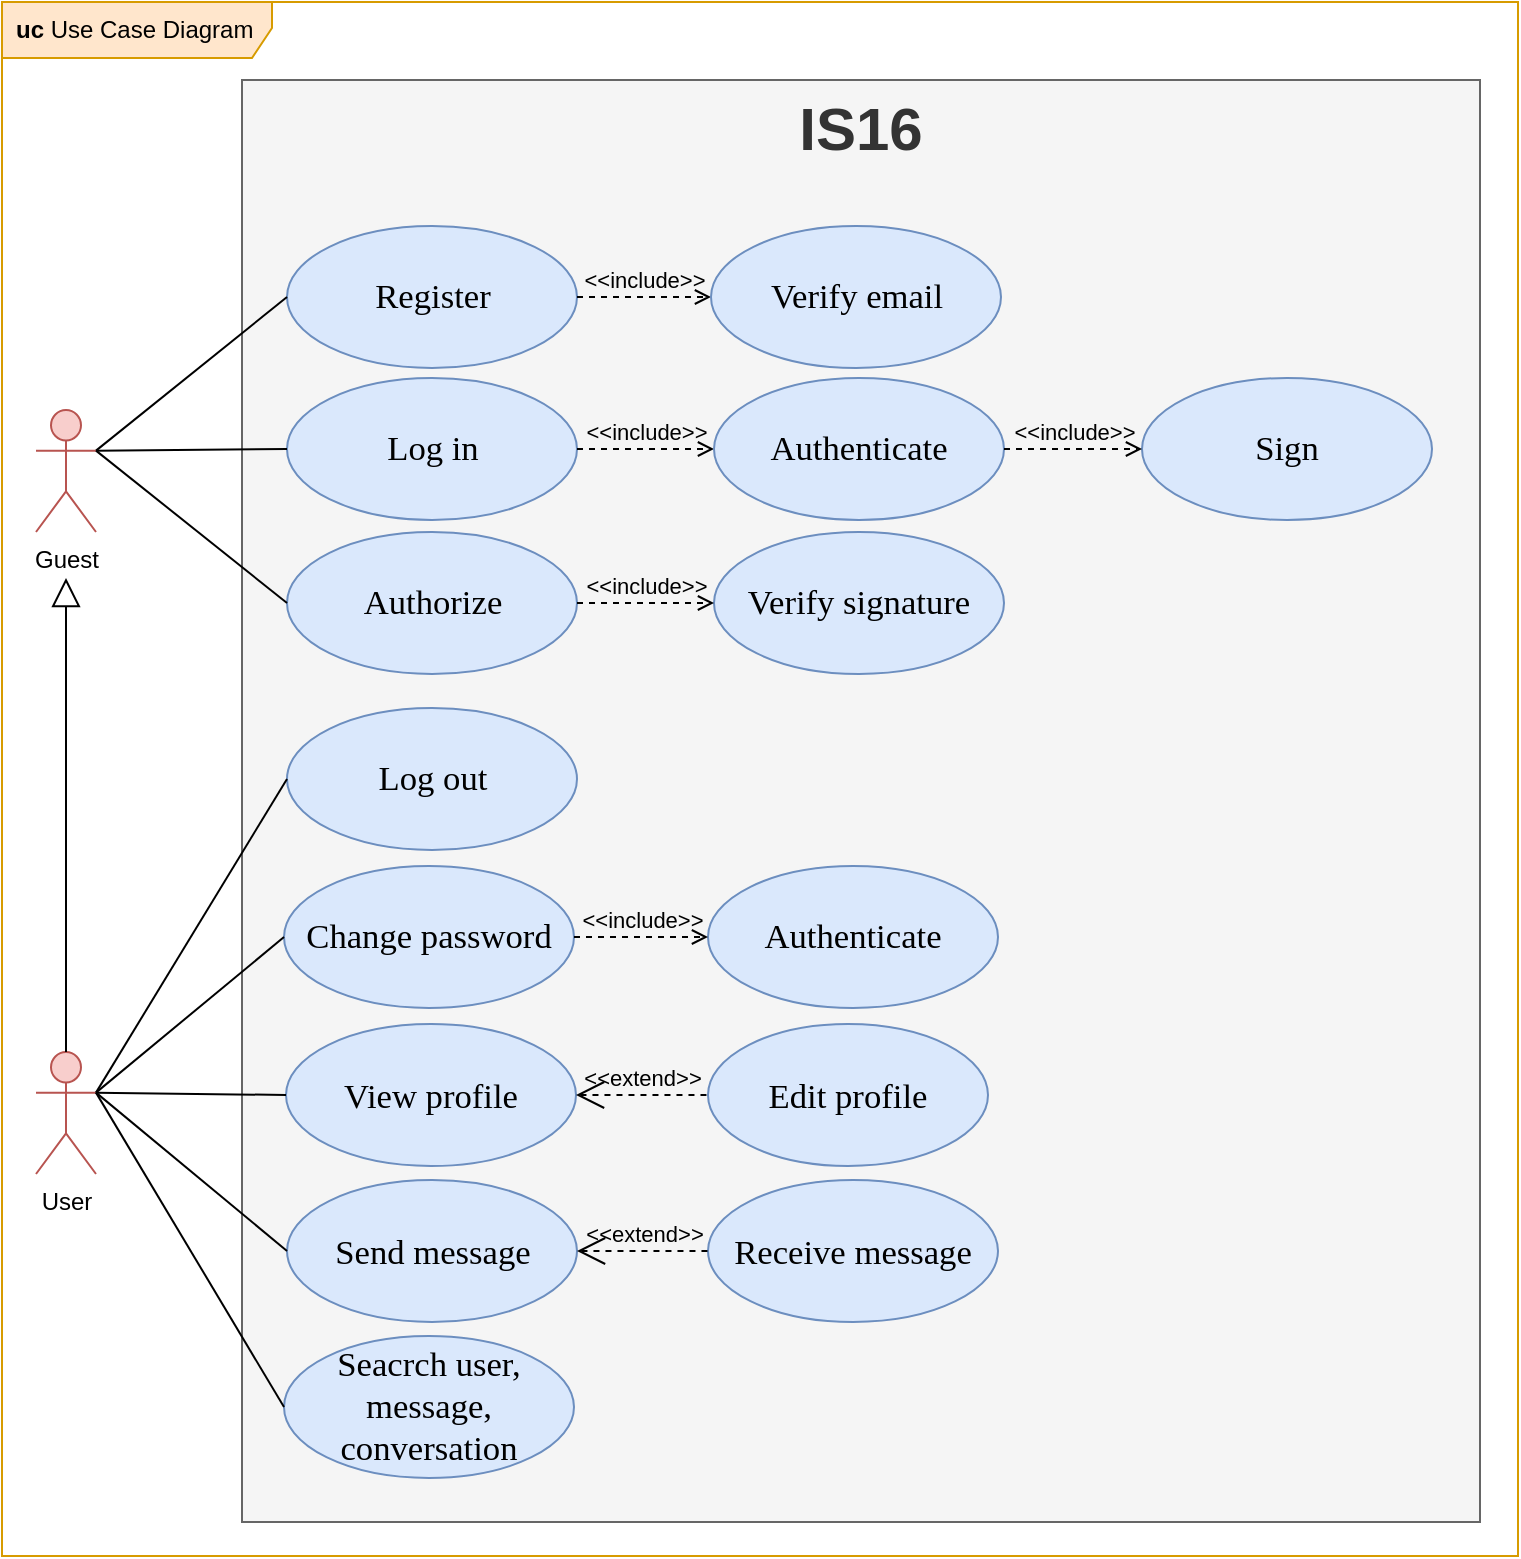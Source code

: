 <mxfile>
    <diagram id="mJmhTR1fYMP7_OaIdNS1" name="Use Case">
        <mxGraphModel dx="172" dy="212" grid="0" gridSize="10" guides="1" tooltips="1" connect="1" arrows="1" fold="1" page="0" pageScale="1" pageWidth="827" pageHeight="1169" math="0" shadow="0">
            <root>
                <mxCell id="0"/>
                <mxCell id="1" parent="0"/>
                <mxCell id="34" value="&lt;b&gt;uc &lt;/b&gt;Use Case Diagram" style="shape=umlFrame;whiteSpace=wrap;html=1;width=135;height=28;boundedLbl=1;verticalAlign=middle;align=left;spacingLeft=5;fillColor=#ffe6cc;strokeColor=#d79b00;swimlaneFillColor=#FFFFFF;" parent="1" vertex="1">
                    <mxGeometry x="418" y="358" width="758" height="777" as="geometry"/>
                </mxCell>
                <mxCell id="33" value="&lt;font style=&quot;font-size: 30px&quot;&gt;IS16&lt;/font&gt;" style="shape=rect;html=1;verticalAlign=top;fontStyle=1;whiteSpace=wrap;align=center;fillColor=#f5f5f5;strokeColor=#666666;fontColor=#333333;" parent="1" vertex="1">
                    <mxGeometry x="538" y="397" width="619" height="721" as="geometry"/>
                </mxCell>
                <mxCell id="2" value="&lt;span style=&quot;font-size: 13.0pt ; line-height: 115% ; font-family: &amp;#34;times new roman&amp;#34; , serif&quot;&gt;View profile&lt;/span&gt;" style="ellipse;whiteSpace=wrap;html=1;fillColor=#dae8fc;strokeColor=#6c8ebf;" parent="1" vertex="1">
                    <mxGeometry x="560" y="869" width="145" height="71" as="geometry"/>
                </mxCell>
                <mxCell id="3" value="User" style="shape=umlActor;verticalLabelPosition=bottom;verticalAlign=top;html=1;fillColor=#f8cecc;strokeColor=#b85450;" parent="1" vertex="1">
                    <mxGeometry x="435" y="883" width="30" height="61" as="geometry"/>
                </mxCell>
                <mxCell id="4" value="" style="edgeStyle=none;html=1;endArrow=none;verticalAlign=bottom;exitX=1;exitY=0.333;exitDx=0;exitDy=0;exitPerimeter=0;entryX=0;entryY=0.5;entryDx=0;entryDy=0;" parent="1" source="3" target="2" edge="1">
                    <mxGeometry width="160" relative="1" as="geometry">
                        <mxPoint x="475" y="810" as="sourcePoint"/>
                        <mxPoint x="585" y="774" as="targetPoint"/>
                    </mxGeometry>
                </mxCell>
                <mxCell id="5" value="&lt;span style=&quot;font-size: 13.0pt ; line-height: 115% ; font-family: &amp;#34;times new roman&amp;#34; , serif&quot;&gt;Edit profile&lt;/span&gt;" style="ellipse;whiteSpace=wrap;html=1;fillColor=#dae8fc;strokeColor=#6c8ebf;" parent="1" vertex="1">
                    <mxGeometry x="771" y="869" width="140" height="71" as="geometry"/>
                </mxCell>
                <mxCell id="6" value="&amp;lt;&amp;lt;extend&amp;gt;&amp;gt;" style="edgeStyle=none;html=1;startArrow=open;endArrow=none;startSize=12;verticalAlign=bottom;dashed=1;labelBackgroundColor=none;exitX=1;exitY=0.5;exitDx=0;exitDy=0;entryX=0;entryY=0.5;entryDx=0;entryDy=0;" parent="1" source="2" target="5" edge="1">
                    <mxGeometry width="160" relative="1" as="geometry">
                        <mxPoint x="724" y="868" as="sourcePoint"/>
                        <mxPoint x="884" y="868" as="targetPoint"/>
                    </mxGeometry>
                </mxCell>
                <mxCell id="7" value="&lt;font face=&quot;times new roman, serif&quot;&gt;&lt;span style=&quot;font-size: 17.333px&quot;&gt;Log out&lt;/span&gt;&lt;/font&gt;" style="ellipse;whiteSpace=wrap;html=1;fillColor=#dae8fc;strokeColor=#6c8ebf;" parent="1" vertex="1">
                    <mxGeometry x="560.5" y="711" width="145" height="71" as="geometry"/>
                </mxCell>
                <mxCell id="8" value="" style="edgeStyle=none;html=1;endArrow=none;verticalAlign=bottom;exitX=1;exitY=0.333;exitDx=0;exitDy=0;exitPerimeter=0;entryX=0;entryY=0.5;entryDx=0;entryDy=0;" parent="1" source="3" target="7" edge="1">
                    <mxGeometry width="160" relative="1" as="geometry">
                        <mxPoint x="490" y="805" as="sourcePoint"/>
                        <mxPoint x="600" y="852" as="targetPoint"/>
                    </mxGeometry>
                </mxCell>
                <mxCell id="9" value="&lt;font face=&quot;times new roman, serif&quot;&gt;&lt;span style=&quot;font-size: 17.333px&quot;&gt;Change password&lt;/span&gt;&lt;/font&gt;" style="ellipse;whiteSpace=wrap;html=1;fillColor=#dae8fc;strokeColor=#6c8ebf;" parent="1" vertex="1">
                    <mxGeometry x="559" y="790" width="145" height="71" as="geometry"/>
                </mxCell>
                <mxCell id="10" value="" style="edgeStyle=none;html=1;endArrow=none;verticalAlign=bottom;exitX=1;exitY=0.333;exitDx=0;exitDy=0;exitPerimeter=0;entryX=0;entryY=0.5;entryDx=0;entryDy=0;" parent="1" source="3" target="9" edge="1">
                    <mxGeometry width="160" relative="1" as="geometry">
                        <mxPoint x="475" y="803" as="sourcePoint"/>
                        <mxPoint x="582.5" y="758" as="targetPoint"/>
                    </mxGeometry>
                </mxCell>
                <mxCell id="11" value="&lt;font face=&quot;times new roman, serif&quot;&gt;&lt;span style=&quot;font-size: 17.333px&quot;&gt;Authenticate&lt;/span&gt;&lt;/font&gt;" style="ellipse;whiteSpace=wrap;html=1;fillColor=#dae8fc;strokeColor=#6c8ebf;" parent="1" vertex="1">
                    <mxGeometry x="771" y="790" width="145" height="71" as="geometry"/>
                </mxCell>
                <mxCell id="12" value="&amp;lt;&amp;lt;include&amp;gt;&amp;gt;" style="edgeStyle=none;html=1;endArrow=open;verticalAlign=bottom;dashed=1;labelBackgroundColor=none;exitX=1;exitY=0.5;exitDx=0;exitDy=0;entryX=0;entryY=0.5;entryDx=0;entryDy=0;" parent="1" source="9" target="11" edge="1">
                    <mxGeometry width="160" relative="1" as="geometry">
                        <mxPoint x="791.001" y="962.002" as="sourcePoint"/>
                        <mxPoint x="781" y="829" as="targetPoint"/>
                    </mxGeometry>
                </mxCell>
                <mxCell id="13" value="&lt;span style=&quot;font-size: 13.0pt ; line-height: 115% ; font-family: &amp;#34;times new roman&amp;#34; , serif&quot;&gt;Send message&lt;/span&gt;" style="ellipse;whiteSpace=wrap;html=1;fillColor=#dae8fc;strokeColor=#6c8ebf;" parent="1" vertex="1">
                    <mxGeometry x="560.5" y="947" width="145" height="71" as="geometry"/>
                </mxCell>
                <mxCell id="14" value="&lt;span style=&quot;font-size: 13.0pt ; line-height: 115% ; font-family: &amp;#34;times new roman&amp;#34; , serif&quot;&gt;Receive message&lt;/span&gt;" style="ellipse;whiteSpace=wrap;html=1;fillColor=#dae8fc;strokeColor=#6c8ebf;" parent="1" vertex="1">
                    <mxGeometry x="771" y="947" width="145" height="71" as="geometry"/>
                </mxCell>
                <mxCell id="16" value="&amp;lt;&amp;lt;extend&amp;gt;&amp;gt;" style="edgeStyle=none;html=1;startArrow=open;endArrow=none;startSize=12;verticalAlign=bottom;dashed=1;labelBackgroundColor=none;exitX=1;exitY=0.5;exitDx=0;exitDy=0;entryX=0;entryY=0.5;entryDx=0;entryDy=0;" parent="1" source="13" target="14" edge="1">
                    <mxGeometry width="160" relative="1" as="geometry">
                        <mxPoint x="712.5" y="980.5" as="sourcePoint"/>
                        <mxPoint x="781" y="980.5" as="targetPoint"/>
                    </mxGeometry>
                </mxCell>
                <mxCell id="17" value="" style="edgeStyle=none;html=1;endArrow=none;verticalAlign=bottom;exitX=1;exitY=0.333;exitDx=0;exitDy=0;exitPerimeter=0;entryX=0;entryY=0.5;entryDx=0;entryDy=0;" parent="1" source="3" target="13" edge="1">
                    <mxGeometry width="160" relative="1" as="geometry">
                        <mxPoint x="476" y="879.333" as="sourcePoint"/>
                        <mxPoint x="582" y="916.5" as="targetPoint"/>
                    </mxGeometry>
                </mxCell>
                <mxCell id="22" value="&lt;font face=&quot;times new roman, serif&quot;&gt;&lt;span style=&quot;font-size: 17.333px&quot;&gt;Seacrch user, message, conversation&lt;/span&gt;&lt;/font&gt;" style="ellipse;whiteSpace=wrap;html=1;fillColor=#dae8fc;strokeColor=#6c8ebf;" parent="1" vertex="1">
                    <mxGeometry x="559" y="1025" width="145" height="71" as="geometry"/>
                </mxCell>
                <mxCell id="23" value="" style="edgeStyle=none;html=1;endArrow=none;verticalAlign=bottom;exitX=1;exitY=0.333;exitDx=0;exitDy=0;exitPerimeter=0;entryX=0;entryY=0.5;entryDx=0;entryDy=0;" parent="1" source="3" target="22" edge="1">
                    <mxGeometry width="160" relative="1" as="geometry">
                        <mxPoint x="475" y="913.333" as="sourcePoint"/>
                        <mxPoint x="570.5" y="992.5" as="targetPoint"/>
                    </mxGeometry>
                </mxCell>
                <mxCell id="24" value="Guest" style="shape=umlActor;verticalLabelPosition=bottom;verticalAlign=top;html=1;fillColor=#f8cecc;strokeColor=#b85450;" parent="1" vertex="1">
                    <mxGeometry x="435" y="562" width="30" height="61" as="geometry"/>
                </mxCell>
                <mxCell id="25" value="&lt;font face=&quot;times new roman, serif&quot;&gt;&lt;span style=&quot;font-size: 17.333px&quot;&gt;Register&lt;/span&gt;&lt;/font&gt;" style="ellipse;whiteSpace=wrap;html=1;fillColor=#dae8fc;strokeColor=#6c8ebf;" parent="1" vertex="1">
                    <mxGeometry x="560.5" y="470" width="145" height="71" as="geometry"/>
                </mxCell>
                <mxCell id="26" value="&amp;lt;&amp;lt;include&amp;gt;&amp;gt;" style="edgeStyle=none;html=1;endArrow=open;verticalAlign=bottom;dashed=1;labelBackgroundColor=none;exitX=1;exitY=0.5;exitDx=0;exitDy=0;entryX=0;entryY=0.5;entryDx=0;entryDy=0;" parent="1" source="25" target="27" edge="1">
                    <mxGeometry width="160" relative="1" as="geometry">
                        <mxPoint x="704" y="543.5" as="sourcePoint"/>
                        <mxPoint x="781" y="547" as="targetPoint"/>
                    </mxGeometry>
                </mxCell>
                <mxCell id="27" value="&lt;font face=&quot;times new roman, serif&quot;&gt;&lt;span style=&quot;font-size: 17.333px&quot;&gt;Verify email&lt;/span&gt;&lt;/font&gt;" style="ellipse;whiteSpace=wrap;html=1;fillColor=#dae8fc;strokeColor=#6c8ebf;" parent="1" vertex="1">
                    <mxGeometry x="772.5" y="470" width="145" height="71" as="geometry"/>
                </mxCell>
                <mxCell id="28" value="&lt;font face=&quot;times new roman, serif&quot;&gt;&lt;span style=&quot;font-size: 17.333px&quot;&gt;Log in&lt;/span&gt;&lt;/font&gt;" style="ellipse;whiteSpace=wrap;html=1;fillColor=#dae8fc;strokeColor=#6c8ebf;" parent="1" vertex="1">
                    <mxGeometry x="560.5" y="546" width="145" height="71" as="geometry"/>
                </mxCell>
                <mxCell id="29" value="" style="edgeStyle=none;html=1;endArrow=none;verticalAlign=bottom;exitX=1;exitY=0.333;exitDx=0;exitDy=0;exitPerimeter=0;entryX=0;entryY=0.5;entryDx=0;entryDy=0;" parent="1" source="24" target="28" edge="1">
                    <mxGeometry width="160" relative="1" as="geometry">
                        <mxPoint x="475" y="833.333" as="sourcePoint"/>
                        <mxPoint x="570.5" y="676.5" as="targetPoint"/>
                    </mxGeometry>
                </mxCell>
                <mxCell id="30" value="&amp;lt;&amp;lt;include&amp;gt;&amp;gt;" style="edgeStyle=none;html=1;endArrow=open;verticalAlign=bottom;dashed=1;labelBackgroundColor=none;exitX=1;exitY=0.5;exitDx=0;exitDy=0;entryX=0;entryY=0.5;entryDx=0;entryDy=0;" parent="1" source="28" target="31" edge="1">
                    <mxGeometry width="160" relative="1" as="geometry">
                        <mxPoint x="715.5" y="515.5" as="sourcePoint"/>
                        <mxPoint x="776" y="588" as="targetPoint"/>
                    </mxGeometry>
                </mxCell>
                <mxCell id="31" value="&lt;font face=&quot;times new roman, serif&quot;&gt;&lt;span style=&quot;font-size: 17.333px&quot;&gt;Authenticate&lt;/span&gt;&lt;/font&gt;" style="ellipse;whiteSpace=wrap;html=1;fillColor=#dae8fc;strokeColor=#6c8ebf;" parent="1" vertex="1">
                    <mxGeometry x="774" y="546" width="145" height="71" as="geometry"/>
                </mxCell>
                <mxCell id="32" value="" style="edgeStyle=none;html=1;endArrow=none;verticalAlign=bottom;exitX=1;exitY=0.333;exitDx=0;exitDy=0;exitPerimeter=0;entryX=0;entryY=0.5;entryDx=0;entryDy=0;" parent="1" source="24" target="25" edge="1">
                    <mxGeometry width="160" relative="1" as="geometry">
                        <mxPoint x="475" y="556.333" as="sourcePoint"/>
                        <mxPoint x="569" y="594.5" as="targetPoint"/>
                    </mxGeometry>
                </mxCell>
                <mxCell id="35" value="" style="edgeStyle=none;html=1;endArrow=block;endFill=0;endSize=12;verticalAlign=bottom;exitX=0.5;exitY=0;exitDx=0;exitDy=0;exitPerimeter=0;" parent="1" source="3" edge="1">
                    <mxGeometry width="160" relative="1" as="geometry">
                        <mxPoint x="595" y="703" as="sourcePoint"/>
                        <mxPoint x="450" y="646" as="targetPoint"/>
                    </mxGeometry>
                </mxCell>
                <mxCell id="36" value="&lt;font face=&quot;times new roman, serif&quot;&gt;&lt;span style=&quot;font-size: 17.333px&quot;&gt;Authorize&lt;/span&gt;&lt;/font&gt;" style="ellipse;whiteSpace=wrap;html=1;fillColor=#dae8fc;strokeColor=#6c8ebf;" parent="1" vertex="1">
                    <mxGeometry x="560.5" y="623" width="145" height="71" as="geometry"/>
                </mxCell>
                <mxCell id="37" value="" style="edgeStyle=none;html=1;endArrow=none;verticalAlign=bottom;exitX=1;exitY=0.333;exitDx=0;exitDy=0;exitPerimeter=0;entryX=0;entryY=0.5;entryDx=0;entryDy=0;" parent="1" source="24" target="36" edge="1">
                    <mxGeometry width="160" relative="1" as="geometry">
                        <mxPoint x="475" y="554.333" as="sourcePoint"/>
                        <mxPoint x="570.5" y="515.5" as="targetPoint"/>
                    </mxGeometry>
                </mxCell>
                <mxCell id="38" value="&lt;font face=&quot;times new roman, serif&quot;&gt;&lt;span style=&quot;font-size: 17.333px&quot;&gt;Verify signature&lt;/span&gt;&lt;/font&gt;" style="ellipse;whiteSpace=wrap;html=1;fillColor=#dae8fc;strokeColor=#6c8ebf;" parent="1" vertex="1">
                    <mxGeometry x="774" y="623" width="145" height="71" as="geometry"/>
                </mxCell>
                <mxCell id="39" value="&amp;lt;&amp;lt;include&amp;gt;&amp;gt;" style="edgeStyle=none;html=1;endArrow=open;verticalAlign=bottom;dashed=1;labelBackgroundColor=none;exitX=1;exitY=0.5;exitDx=0;exitDy=0;entryX=0;entryY=0.5;entryDx=0;entryDy=0;" parent="1" source="36" target="38" edge="1">
                    <mxGeometry width="160" relative="1" as="geometry">
                        <mxPoint x="715.5" y="515.5" as="sourcePoint"/>
                        <mxPoint x="782.5" y="515.5" as="targetPoint"/>
                    </mxGeometry>
                </mxCell>
                <mxCell id="40" value="&lt;font face=&quot;times new roman, serif&quot;&gt;&lt;span style=&quot;font-size: 17.333px&quot;&gt;Sign&lt;/span&gt;&lt;/font&gt;" style="ellipse;whiteSpace=wrap;html=1;fillColor=#dae8fc;strokeColor=#6c8ebf;" parent="1" vertex="1">
                    <mxGeometry x="988" y="546" width="145" height="71" as="geometry"/>
                </mxCell>
                <mxCell id="41" value="&amp;lt;&amp;lt;include&amp;gt;&amp;gt;" style="edgeStyle=none;html=1;endArrow=open;verticalAlign=bottom;dashed=1;labelBackgroundColor=none;exitX=1;exitY=0.5;exitDx=0;exitDy=0;entryX=0;entryY=0.5;entryDx=0;entryDy=0;" parent="1" source="31" target="40" edge="1">
                    <mxGeometry width="160" relative="1" as="geometry">
                        <mxPoint x="715.5" y="591.5" as="sourcePoint"/>
                        <mxPoint x="784" y="591.5" as="targetPoint"/>
                    </mxGeometry>
                </mxCell>
            </root>
        </mxGraphModel>
    </diagram>
    <diagram id="2PQ823QY1O-aF-mZ_UV8" name="Class">
        <mxGraphModel dx="972" dy="612" grid="0" gridSize="10" guides="1" tooltips="1" connect="1" arrows="1" fold="1" page="0" pageScale="1" pageWidth="827" pageHeight="1169" math="0" shadow="0">
            <root>
                <mxCell id="-ZBkc9HrPNcbRklsNLLS-0"/>
                <mxCell id="-ZBkc9HrPNcbRklsNLLS-1" parent="-ZBkc9HrPNcbRklsNLLS-0"/>
                <mxCell id="sp8Zy-pBSTMZTQ4Gyo3T-0" value="class &lt;span style=&quot;font-weight: normal&quot;&gt;Class Diagram&lt;/span&gt;" style="shape=umlFrame;whiteSpace=wrap;html=1;width=129;height=26;boundedLbl=1;verticalAlign=middle;align=left;spacingLeft=5;fillColor=#ffe6cc;strokeColor=#d79b00;swimlaneFillColor=#FFFFFF;fontStyle=1" parent="-ZBkc9HrPNcbRklsNLLS-1" vertex="1">
                    <mxGeometry x="-341" y="-52" width="1199" height="648" as="geometry"/>
                </mxCell>
                <mxCell id="n1byCESBEf7-ky6JErqu-12" value="Guest" style="swimlane;fontStyle=3;align=center;verticalAlign=top;childLayout=stackLayout;horizontal=1;startSize=24;horizontalStack=0;resizeParent=1;resizeParentMax=0;resizeLast=0;collapsible=1;marginBottom=0;fillColor=#fff2cc;strokeColor=#d6b656;gradientColor=#ffd966;" parent="-ZBkc9HrPNcbRklsNLLS-1" vertex="1">
                    <mxGeometry x="112" y="-15" width="339" height="99" as="geometry">
                        <mxRectangle x="0.5" y="4" width="64" height="26" as="alternateBounds"/>
                    </mxGeometry>
                </mxCell>
                <mxCell id="n1byCESBEf7-ky6JErqu-13" value="" style="line;strokeWidth=1;fillColor=none;align=left;verticalAlign=middle;spacingTop=-1;spacingLeft=3;spacingRight=3;rotatable=0;labelPosition=right;points=[];portConstraint=eastwest;" parent="n1byCESBEf7-ky6JErqu-12" vertex="1">
                    <mxGeometry y="24" width="339" height="8" as="geometry"/>
                </mxCell>
                <mxCell id="n1byCESBEf7-ky6JErqu-14" value="+ register(): boolean&#10;- verifyEmail(): boolean&#10;+ login(): boolean&#10;- authentication(): boolean" style="text;strokeColor=#6c8ebf;fillColor=#dae8fc;align=left;verticalAlign=top;spacingLeft=4;spacingRight=4;overflow=hidden;rotatable=0;points=[[0,0.5],[1,0.5]];portConstraint=eastwest;fontStyle=0;" parent="n1byCESBEf7-ky6JErqu-12" vertex="1">
                    <mxGeometry y="32" width="339" height="67" as="geometry"/>
                </mxCell>
                <mxCell id="n1byCESBEf7-ky6JErqu-15" value="User" style="swimlane;fontStyle=1;align=center;verticalAlign=top;childLayout=stackLayout;horizontal=1;startSize=26;horizontalStack=0;resizeParent=1;resizeParentMax=0;resizeLast=0;collapsible=1;marginBottom=0;fillColor=#fff2cc;strokeColor=#d6b656;gradientColor=#ffd966;" parent="-ZBkc9HrPNcbRklsNLLS-1" vertex="1">
                    <mxGeometry x="112" y="138" width="339" height="249" as="geometry"/>
                </mxCell>
                <mxCell id="n1byCESBEf7-ky6JErqu-16" value="+ _id: String {id}&#10;- name: String&#10;- surname: String&#10;- email: String {unique}&#10;- password: String" style="text;strokeColor=#d79b00;fillColor=#ffe6cc;align=left;verticalAlign=top;spacingLeft=4;spacingRight=4;overflow=hidden;rotatable=0;points=[[0,0.5],[1,0.5]];portConstraint=eastwest;" parent="n1byCESBEf7-ky6JErqu-15" vertex="1">
                    <mxGeometry y="26" width="339" height="80" as="geometry"/>
                </mxCell>
                <mxCell id="n1byCESBEf7-ky6JErqu-17" value="" style="line;strokeWidth=1;fillColor=none;align=left;verticalAlign=middle;spacingTop=-1;spacingLeft=3;spacingRight=3;rotatable=0;labelPosition=right;points=[];portConstraint=eastwest;" parent="n1byCESBEf7-ky6JErqu-15" vertex="1">
                    <mxGeometry y="106" width="339" height="8" as="geometry"/>
                </mxCell>
                <mxCell id="n1byCESBEf7-ky6JErqu-18" value="+ User(String, String)&#10;+ logout(): boolean&#10;+ changePassword: boolean&#10;- authentication(): boolean&#10;+ viewProfile(): void&#10;+ editProfile(): boolean&#10;+ sendMessage(): boolean&#10;+ receiveMessage(): void&#10;+ searchUser(): boolean" style="text;strokeColor=#6c8ebf;fillColor=#dae8fc;align=left;verticalAlign=top;spacingLeft=4;spacingRight=4;overflow=hidden;rotatable=0;points=[[0,0.5],[1,0.5]];portConstraint=eastwest;" parent="n1byCESBEf7-ky6JErqu-15" vertex="1">
                    <mxGeometry y="114" width="339" height="135" as="geometry"/>
                </mxCell>
                <mxCell id="n1byCESBEf7-ky6JErqu-19" value="Profile" style="swimlane;fontStyle=1;align=center;verticalAlign=top;childLayout=stackLayout;horizontal=1;startSize=26;horizontalStack=0;resizeParent=1;resizeParentMax=0;resizeLast=0;collapsible=1;marginBottom=0;fillColor=#fff2cc;strokeColor=#d6b656;gradientColor=#ffd966;" parent="-ZBkc9HrPNcbRklsNLLS-1" vertex="1">
                    <mxGeometry x="529" y="192.5" width="122" height="140" as="geometry"/>
                </mxCell>
                <mxCell id="n1byCESBEf7-ky6JErqu-20" value="+ _id: String {id}&#10;- name: String&#10;- dob: Date&#10;- sex: Sex&#10;- _uid: String" style="text;strokeColor=#d79b00;fillColor=#ffe6cc;align=left;verticalAlign=top;spacingLeft=4;spacingRight=4;overflow=hidden;rotatable=0;points=[[0,0.5],[1,0.5]];portConstraint=eastwest;" parent="n1byCESBEf7-ky6JErqu-19" vertex="1">
                    <mxGeometry y="26" width="122" height="81" as="geometry"/>
                </mxCell>
                <mxCell id="n1byCESBEf7-ky6JErqu-21" value="" style="line;strokeWidth=1;fillColor=none;align=left;verticalAlign=middle;spacingTop=-1;spacingLeft=3;spacingRight=3;rotatable=0;labelPosition=right;points=[];portConstraint=eastwest;" parent="n1byCESBEf7-ky6JErqu-19" vertex="1">
                    <mxGeometry y="107" width="122" height="8" as="geometry"/>
                </mxCell>
                <mxCell id="n1byCESBEf7-ky6JErqu-22" value="+ Profile(...)" style="text;strokeColor=#6c8ebf;fillColor=#dae8fc;align=left;verticalAlign=top;spacingLeft=4;spacingRight=4;overflow=hidden;rotatable=0;points=[[0,0.5],[1,0.5]];portConstraint=eastwest;fontStyle=0" parent="n1byCESBEf7-ky6JErqu-19" vertex="1">
                    <mxGeometry y="115" width="122" height="25" as="geometry"/>
                </mxCell>
                <mxCell id="n1byCESBEf7-ky6JErqu-23" value="" style="endArrow=diamondThin;endFill=1;endSize=24;html=1;jumpSize=0;exitX=1;exitY=0.5;exitDx=0;exitDy=0;" parent="-ZBkc9HrPNcbRklsNLLS-1" source="n1byCESBEf7-ky6JErqu-15" target="n1byCESBEf7-ky6JErqu-19" edge="1">
                    <mxGeometry width="160" relative="1" as="geometry">
                        <mxPoint x="470" y="257" as="sourcePoint"/>
                        <mxPoint x="531" y="275" as="targetPoint"/>
                    </mxGeometry>
                </mxCell>
                <mxCell id="n1byCESBEf7-ky6JErqu-24" value="&lt;p style=&quot;margin: 0px ; margin-top: 4px ; text-align: center&quot;&gt;&amp;lt;&amp;lt;enumeration&amp;gt;&amp;gt;&lt;br&gt;&lt;b&gt;Sex&lt;/b&gt;&lt;/p&gt;&lt;hr&gt;&lt;p style=&quot;margin: 0px ; margin-left: 8px ; text-align: left&quot;&gt;Male&lt;br&gt;Female&lt;/p&gt;&lt;p style=&quot;margin: 0px ; margin-left: 8px ; text-align: left&quot;&gt;Other&lt;/p&gt;" style="shape=rect;html=1;overflow=fill;whiteSpace=wrap;fillColor=#e1d5e7;strokeColor=#9673a6;" parent="-ZBkc9HrPNcbRklsNLLS-1" vertex="1">
                    <mxGeometry x="712" y="218.75" width="114" height="87.5" as="geometry"/>
                </mxCell>
                <mxCell id="n1byCESBEf7-ky6JErqu-26" value="" style="endArrow=block;endSize=16;endFill=0;html=1;exitX=0.5;exitY=0;exitDx=0;exitDy=0;entryX=0.498;entryY=0.998;entryDx=0;entryDy=0;entryPerimeter=0;" parent="-ZBkc9HrPNcbRklsNLLS-1" source="n1byCESBEf7-ky6JErqu-15" target="n1byCESBEf7-ky6JErqu-14" edge="1">
                    <mxGeometry width="160" relative="1" as="geometry">
                        <mxPoint x="306" y="210" as="sourcePoint"/>
                        <mxPoint x="260" y="165" as="targetPoint"/>
                    </mxGeometry>
                </mxCell>
                <mxCell id="n1byCESBEf7-ky6JErqu-27" value="" style="group" parent="-ZBkc9HrPNcbRklsNLLS-1" vertex="1" connectable="0">
                    <mxGeometry x="450" y="269" width="76" height="18" as="geometry"/>
                </mxCell>
                <mxCell id="n1byCESBEf7-ky6JErqu-28" value="1" style="text;html=1;align=center;verticalAlign=middle;resizable=0;points=[];autosize=1;strokeColor=none;" parent="n1byCESBEf7-ky6JErqu-27" vertex="1">
                    <mxGeometry x="62" width="16" height="18" as="geometry"/>
                </mxCell>
                <mxCell id="n1byCESBEf7-ky6JErqu-29" value="1" style="text;html=1;align=center;verticalAlign=middle;resizable=0;points=[];autosize=1;strokeColor=none;" parent="n1byCESBEf7-ky6JErqu-27" vertex="1">
                    <mxGeometry width="16" height="18" as="geometry"/>
                </mxCell>
                <mxCell id="7DBNWi1zvZFAJE2IAUoE-4" value="Message" style="swimlane;fontStyle=1;align=center;verticalAlign=top;childLayout=stackLayout;horizontal=1;startSize=26;horizontalStack=0;resizeParent=1;resizeParentMax=0;resizeLast=0;collapsible=1;marginBottom=0;fillColor=#fff2cc;strokeColor=#d6b656;gradientColor=#ffd966;" parent="-ZBkc9HrPNcbRklsNLLS-1" vertex="1">
                    <mxGeometry x="-304" y="195" width="339" height="135" as="geometry"/>
                </mxCell>
                <mxCell id="7DBNWi1zvZFAJE2IAUoE-5" value="+ _id: String {id}&#10;- body: String&#10;- _uid: String" style="text;strokeColor=#d79b00;fillColor=#ffe6cc;align=left;verticalAlign=top;spacingLeft=4;spacingRight=4;overflow=hidden;rotatable=0;points=[[0,0.5],[1,0.5]];portConstraint=eastwest;" parent="7DBNWi1zvZFAJE2IAUoE-4" vertex="1">
                    <mxGeometry y="26" width="339" height="51" as="geometry"/>
                </mxCell>
                <mxCell id="7DBNWi1zvZFAJE2IAUoE-6" value="" style="line;strokeWidth=1;fillColor=none;align=left;verticalAlign=middle;spacingTop=-1;spacingLeft=3;spacingRight=3;rotatable=0;labelPosition=right;points=[];portConstraint=eastwest;" parent="7DBNWi1zvZFAJE2IAUoE-4" vertex="1">
                    <mxGeometry y="77" width="339" height="8" as="geometry"/>
                </mxCell>
                <mxCell id="7DBNWi1zvZFAJE2IAUoE-7" value="+ Message(String, String)&#10;- encrypt(String): String&#10;- decrypt(String): String" style="text;strokeColor=#6c8ebf;fillColor=#dae8fc;align=left;verticalAlign=top;spacingLeft=4;spacingRight=4;overflow=hidden;rotatable=0;points=[[0,0.5],[1,0.5]];portConstraint=eastwest;fontStyle=0" parent="7DBNWi1zvZFAJE2IAUoE-4" vertex="1">
                    <mxGeometry y="85" width="339" height="50" as="geometry"/>
                </mxCell>
                <mxCell id="7DBNWi1zvZFAJE2IAUoE-8" value="Conversation" style="swimlane;fontStyle=1;align=center;verticalAlign=top;childLayout=stackLayout;horizontal=1;startSize=26;horizontalStack=0;resizeParent=1;resizeParentMax=0;resizeLast=0;collapsible=1;marginBottom=0;fillColor=#fff2cc;strokeColor=#d6b656;gradientColor=#ffd966;" parent="-ZBkc9HrPNcbRklsNLLS-1" vertex="1">
                    <mxGeometry x="111" y="448" width="339" height="123" as="geometry"/>
                </mxCell>
                <mxCell id="7DBNWi1zvZFAJE2IAUoE-9" value="+ _id: String {id}&#10;- title: String&#10;- messages: ArrayList&lt;String&gt;&#10;- _uids: ArrayList&lt;String&gt;" style="text;strokeColor=#d79b00;fillColor=#ffe6cc;align=left;verticalAlign=top;spacingLeft=4;spacingRight=4;overflow=hidden;rotatable=0;points=[[0,0.5],[1,0.5]];portConstraint=eastwest;" parent="7DBNWi1zvZFAJE2IAUoE-8" vertex="1">
                    <mxGeometry y="26" width="339" height="65" as="geometry"/>
                </mxCell>
                <mxCell id="7DBNWi1zvZFAJE2IAUoE-10" value="" style="line;strokeWidth=1;fillColor=none;align=left;verticalAlign=middle;spacingTop=-1;spacingLeft=3;spacingRight=3;rotatable=0;labelPosition=right;points=[];portConstraint=eastwest;" parent="7DBNWi1zvZFAJE2IAUoE-8" vertex="1">
                    <mxGeometry y="91" width="339" height="8" as="geometry"/>
                </mxCell>
                <mxCell id="7DBNWi1zvZFAJE2IAUoE-11" value="+ Conversation(...)" style="text;strokeColor=#6c8ebf;fillColor=#dae8fc;align=left;verticalAlign=top;spacingLeft=4;spacingRight=4;overflow=hidden;rotatable=0;points=[[0,0.5],[1,0.5]];portConstraint=eastwest;fontStyle=0" parent="7DBNWi1zvZFAJE2IAUoE-8" vertex="1">
                    <mxGeometry y="99" width="339" height="24" as="geometry"/>
                </mxCell>
                <mxCell id="7DBNWi1zvZFAJE2IAUoE-12" value="" style="endArrow=diamondThin;endFill=1;endSize=24;html=1;jumpSize=0;entryX=0.5;entryY=0;entryDx=0;entryDy=0;exitX=0.5;exitY=1;exitDx=0;exitDy=0;" parent="-ZBkc9HrPNcbRklsNLLS-1" source="n1byCESBEf7-ky6JErqu-15" target="7DBNWi1zvZFAJE2IAUoE-8" edge="1">
                    <mxGeometry width="160" relative="1" as="geometry">
                        <mxPoint x="462.017" y="242.72" as="sourcePoint"/>
                        <mxPoint x="535.756" y="242.594" as="targetPoint"/>
                    </mxGeometry>
                </mxCell>
                <mxCell id="7DBNWi1zvZFAJE2IAUoE-16" value="" style="group" parent="-ZBkc9HrPNcbRklsNLLS-1" vertex="1" connectable="0">
                    <mxGeometry x="292" y="387" width="16" height="60" as="geometry"/>
                </mxCell>
                <mxCell id="7DBNWi1zvZFAJE2IAUoE-14" value="*" style="text;html=1;align=center;verticalAlign=middle;resizable=0;points=[];autosize=1;strokeColor=none;" parent="7DBNWi1zvZFAJE2IAUoE-16" vertex="1">
                    <mxGeometry x="1" y="42" width="15" height="18" as="geometry"/>
                </mxCell>
                <mxCell id="7DBNWi1zvZFAJE2IAUoE-15" value="1" style="text;html=1;align=center;verticalAlign=middle;resizable=0;points=[];autosize=1;strokeColor=none;" parent="7DBNWi1zvZFAJE2IAUoE-16" vertex="1">
                    <mxGeometry width="16" height="18" as="geometry"/>
                </mxCell>
                <mxCell id="7DBNWi1zvZFAJE2IAUoE-21" value="" style="endArrow=diamondThin;endFill=1;endSize=24;html=1;jumpSize=0;exitX=-0.004;exitY=0.07;exitDx=0;exitDy=0;exitPerimeter=0;entryX=1;entryY=0.5;entryDx=0;entryDy=0;" parent="-ZBkc9HrPNcbRklsNLLS-1" source="n1byCESBEf7-ky6JErqu-18" target="7DBNWi1zvZFAJE2IAUoE-4" edge="1">
                    <mxGeometry width="160" relative="1" as="geometry">
                        <mxPoint x="461" y="258" as="sourcePoint"/>
                        <mxPoint x="47" y="266" as="targetPoint"/>
                    </mxGeometry>
                </mxCell>
                <mxCell id="7DBNWi1zvZFAJE2IAUoE-22" value="" style="group" parent="-ZBkc9HrPNcbRklsNLLS-1" vertex="1" connectable="0">
                    <mxGeometry x="35" y="236" width="76" height="18" as="geometry"/>
                </mxCell>
                <mxCell id="7DBNWi1zvZFAJE2IAUoE-23" value="1" style="text;html=1;align=center;verticalAlign=middle;resizable=0;points=[];autosize=1;strokeColor=none;" parent="7DBNWi1zvZFAJE2IAUoE-22" vertex="1">
                    <mxGeometry x="62" width="16" height="18" as="geometry"/>
                </mxCell>
                <mxCell id="7DBNWi1zvZFAJE2IAUoE-24" value="*" style="text;html=1;align=center;verticalAlign=middle;resizable=0;points=[];autosize=1;strokeColor=none;" parent="7DBNWi1zvZFAJE2IAUoE-22" vertex="1">
                    <mxGeometry x="1" width="15" height="18" as="geometry"/>
                </mxCell>
                <mxCell id="7DBNWi1zvZFAJE2IAUoE-25" value="" style="endArrow=diamondThin;endFill=1;endSize=24;html=1;jumpSize=0;entryX=0;entryY=0.5;entryDx=0;entryDy=0;exitX=0.5;exitY=1;exitDx=0;exitDy=0;" parent="-ZBkc9HrPNcbRklsNLLS-1" source="7DBNWi1zvZFAJE2IAUoE-4" target="7DBNWi1zvZFAJE2IAUoE-9" edge="1">
                    <mxGeometry width="160" relative="1" as="geometry">
                        <mxPoint x="291.5" y="368" as="sourcePoint"/>
                        <mxPoint x="291.5" y="429" as="targetPoint"/>
                    </mxGeometry>
                </mxCell>
                <mxCell id="7DBNWi1zvZFAJE2IAUoE-27" value="1" style="text;html=1;align=center;verticalAlign=middle;resizable=0;points=[];autosize=1;strokeColor=none;" parent="-ZBkc9HrPNcbRklsNLLS-1" vertex="1">
                    <mxGeometry x="93" y="507" width="16" height="18" as="geometry"/>
                </mxCell>
                <mxCell id="7DBNWi1zvZFAJE2IAUoE-28" value="*" style="text;html=1;align=center;verticalAlign=middle;resizable=0;points=[];autosize=1;strokeColor=none;" parent="-ZBkc9HrPNcbRklsNLLS-1" vertex="1">
                    <mxGeometry x="-151" y="332.5" width="15" height="18" as="geometry"/>
                </mxCell>
                <mxCell id="xB63FuE-Uk8S7DMl-wjC-0" value="Use" style="endArrow=open;endSize=12;dashed=1;html=1;entryX=0;entryY=0.5;entryDx=0;entryDy=0;exitX=1;exitY=0.5;exitDx=0;exitDy=0;" parent="-ZBkc9HrPNcbRklsNLLS-1" source="n1byCESBEf7-ky6JErqu-19" target="n1byCESBEf7-ky6JErqu-24" edge="1">
                    <mxGeometry width="160" relative="1" as="geometry">
                        <mxPoint x="358" y="318" as="sourcePoint"/>
                        <mxPoint x="518" y="318" as="targetPoint"/>
                    </mxGeometry>
                </mxCell>
            </root>
        </mxGraphModel>
    </diagram>
</mxfile>